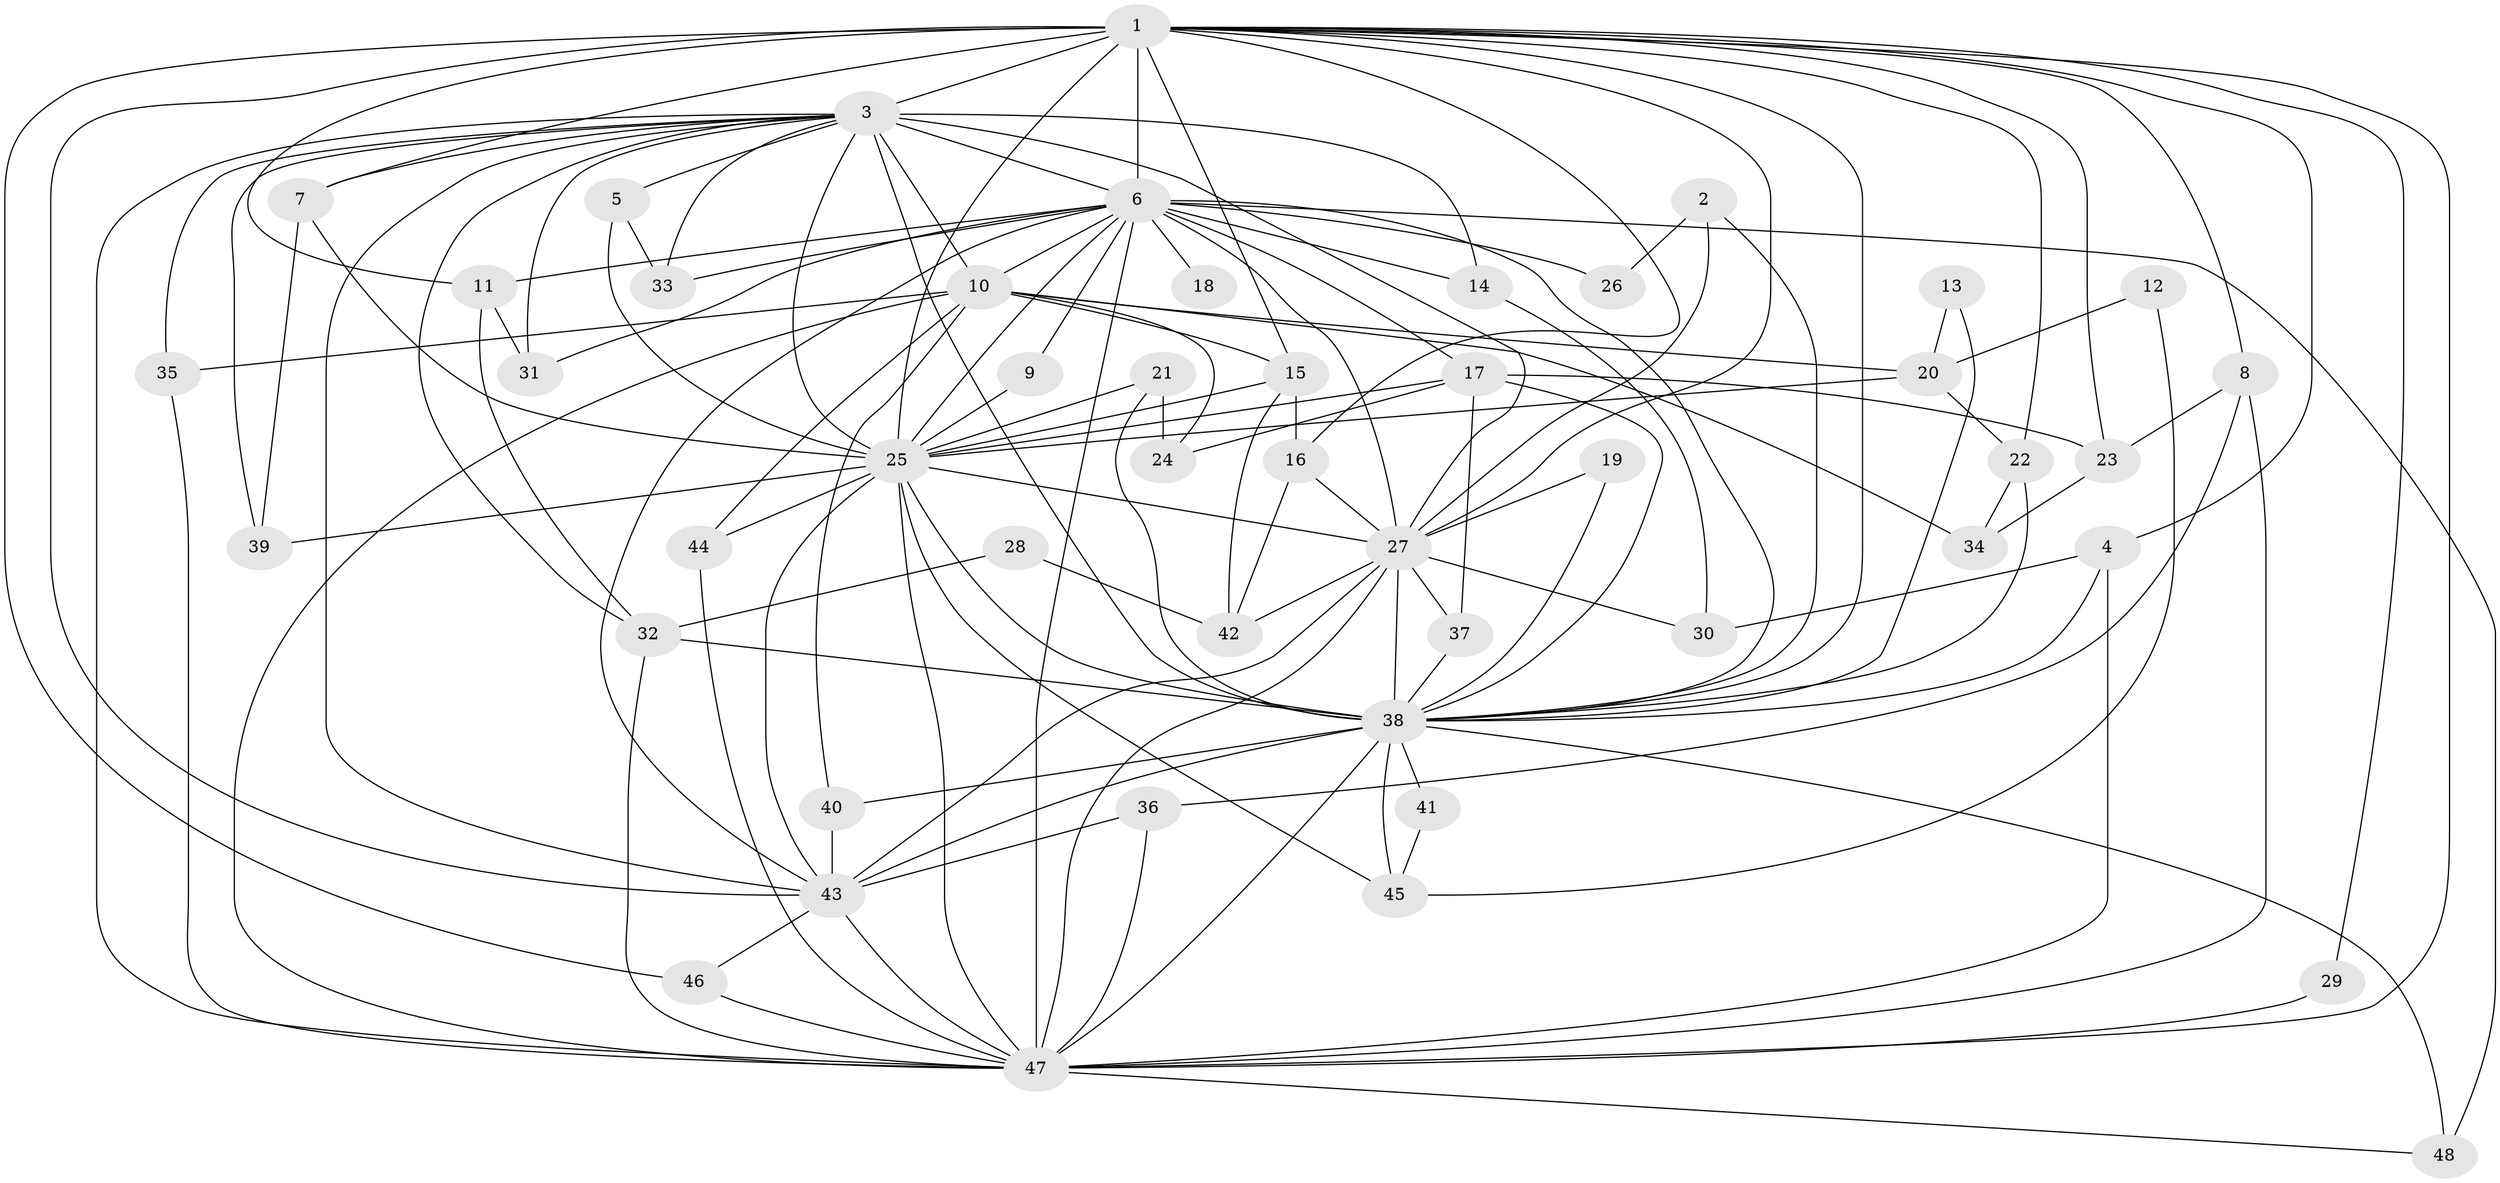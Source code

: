 // original degree distribution, {20: 0.010526315789473684, 19: 0.010526315789473684, 21: 0.010526315789473684, 17: 0.010526315789473684, 23: 0.031578947368421054, 18: 0.010526315789473684, 16: 0.010526315789473684, 13: 0.010526315789473684, 3: 0.23157894736842105, 4: 0.11578947368421053, 2: 0.4842105263157895, 5: 0.021052631578947368, 7: 0.010526315789473684, 6: 0.031578947368421054}
// Generated by graph-tools (version 1.1) at 2025/01/03/09/25 03:01:30]
// undirected, 48 vertices, 131 edges
graph export_dot {
graph [start="1"]
  node [color=gray90,style=filled];
  1;
  2;
  3;
  4;
  5;
  6;
  7;
  8;
  9;
  10;
  11;
  12;
  13;
  14;
  15;
  16;
  17;
  18;
  19;
  20;
  21;
  22;
  23;
  24;
  25;
  26;
  27;
  28;
  29;
  30;
  31;
  32;
  33;
  34;
  35;
  36;
  37;
  38;
  39;
  40;
  41;
  42;
  43;
  44;
  45;
  46;
  47;
  48;
  1 -- 3 [weight=2.0];
  1 -- 4 [weight=1.0];
  1 -- 6 [weight=2.0];
  1 -- 7 [weight=1.0];
  1 -- 8 [weight=1.0];
  1 -- 11 [weight=2.0];
  1 -- 15 [weight=1.0];
  1 -- 16 [weight=1.0];
  1 -- 22 [weight=1.0];
  1 -- 23 [weight=1.0];
  1 -- 25 [weight=2.0];
  1 -- 27 [weight=1.0];
  1 -- 29 [weight=1.0];
  1 -- 38 [weight=2.0];
  1 -- 43 [weight=2.0];
  1 -- 46 [weight=1.0];
  1 -- 47 [weight=1.0];
  2 -- 26 [weight=1.0];
  2 -- 27 [weight=1.0];
  2 -- 38 [weight=1.0];
  3 -- 5 [weight=1.0];
  3 -- 6 [weight=2.0];
  3 -- 7 [weight=1.0];
  3 -- 10 [weight=1.0];
  3 -- 14 [weight=2.0];
  3 -- 25 [weight=2.0];
  3 -- 27 [weight=4.0];
  3 -- 31 [weight=1.0];
  3 -- 32 [weight=1.0];
  3 -- 33 [weight=1.0];
  3 -- 35 [weight=1.0];
  3 -- 38 [weight=4.0];
  3 -- 39 [weight=1.0];
  3 -- 43 [weight=3.0];
  3 -- 47 [weight=2.0];
  4 -- 30 [weight=1.0];
  4 -- 38 [weight=1.0];
  4 -- 47 [weight=1.0];
  5 -- 25 [weight=1.0];
  5 -- 33 [weight=1.0];
  6 -- 9 [weight=1.0];
  6 -- 10 [weight=1.0];
  6 -- 11 [weight=1.0];
  6 -- 14 [weight=1.0];
  6 -- 17 [weight=1.0];
  6 -- 18 [weight=1.0];
  6 -- 25 [weight=1.0];
  6 -- 26 [weight=2.0];
  6 -- 27 [weight=1.0];
  6 -- 31 [weight=2.0];
  6 -- 33 [weight=1.0];
  6 -- 38 [weight=2.0];
  6 -- 43 [weight=1.0];
  6 -- 47 [weight=1.0];
  6 -- 48 [weight=1.0];
  7 -- 25 [weight=1.0];
  7 -- 39 [weight=1.0];
  8 -- 23 [weight=1.0];
  8 -- 36 [weight=1.0];
  8 -- 47 [weight=2.0];
  9 -- 25 [weight=1.0];
  10 -- 15 [weight=1.0];
  10 -- 20 [weight=1.0];
  10 -- 24 [weight=1.0];
  10 -- 34 [weight=1.0];
  10 -- 35 [weight=1.0];
  10 -- 40 [weight=1.0];
  10 -- 44 [weight=1.0];
  10 -- 47 [weight=1.0];
  11 -- 31 [weight=1.0];
  11 -- 32 [weight=1.0];
  12 -- 20 [weight=1.0];
  12 -- 45 [weight=1.0];
  13 -- 20 [weight=1.0];
  13 -- 38 [weight=1.0];
  14 -- 30 [weight=1.0];
  15 -- 16 [weight=1.0];
  15 -- 25 [weight=1.0];
  15 -- 42 [weight=1.0];
  16 -- 27 [weight=1.0];
  16 -- 42 [weight=1.0];
  17 -- 23 [weight=1.0];
  17 -- 24 [weight=1.0];
  17 -- 25 [weight=1.0];
  17 -- 37 [weight=1.0];
  17 -- 38 [weight=1.0];
  19 -- 27 [weight=1.0];
  19 -- 38 [weight=1.0];
  20 -- 22 [weight=1.0];
  20 -- 25 [weight=1.0];
  21 -- 24 [weight=1.0];
  21 -- 25 [weight=1.0];
  21 -- 38 [weight=1.0];
  22 -- 34 [weight=1.0];
  22 -- 38 [weight=1.0];
  23 -- 34 [weight=1.0];
  25 -- 27 [weight=1.0];
  25 -- 38 [weight=2.0];
  25 -- 39 [weight=1.0];
  25 -- 43 [weight=1.0];
  25 -- 44 [weight=1.0];
  25 -- 45 [weight=1.0];
  25 -- 47 [weight=1.0];
  27 -- 30 [weight=1.0];
  27 -- 37 [weight=1.0];
  27 -- 38 [weight=3.0];
  27 -- 42 [weight=1.0];
  27 -- 43 [weight=1.0];
  27 -- 47 [weight=1.0];
  28 -- 32 [weight=1.0];
  28 -- 42 [weight=1.0];
  29 -- 47 [weight=2.0];
  32 -- 38 [weight=1.0];
  32 -- 47 [weight=1.0];
  35 -- 47 [weight=1.0];
  36 -- 43 [weight=1.0];
  36 -- 47 [weight=1.0];
  37 -- 38 [weight=1.0];
  38 -- 40 [weight=1.0];
  38 -- 41 [weight=1.0];
  38 -- 43 [weight=3.0];
  38 -- 45 [weight=1.0];
  38 -- 47 [weight=2.0];
  38 -- 48 [weight=1.0];
  40 -- 43 [weight=1.0];
  41 -- 45 [weight=1.0];
  43 -- 46 [weight=1.0];
  43 -- 47 [weight=3.0];
  44 -- 47 [weight=1.0];
  46 -- 47 [weight=1.0];
  47 -- 48 [weight=1.0];
}
